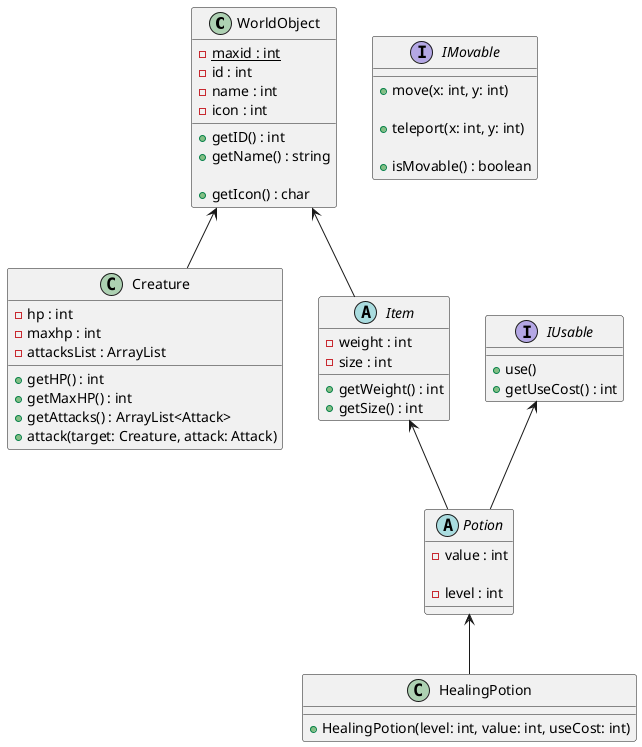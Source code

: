 @startuml

WorldObject <-- Creature
WorldObject <-- Item

Item <-- Potion
IUsable <-- Potion

Potion <-- HealingPotion

class WorldObject {
    - {static} maxid : int
    - id : int
    - name : int
    - icon : int

    + getID() : int
    + getName() : string

    'Отображаемая иконка объекта на карте'
    + getIcon() : char
}

class Creature {
    - hp : int
    - maxhp : int
    - attacksList : ArrayList

    + getHP() : int
    + getMaxHP() : int
    + getAttacks() : ArrayList<Attack>
    + attack(target: Creature, attack: Attack)
}

abstract class Item {
    - weight : int
    - size : int

    + getWeight() : int
    + getSize() : int
}

interface IUsable {
    + use()
    + getUseCost() : int
}

interface IMovable {
    'Переместить на определённое количество клеток по x и y'
    + move(x: int, y: int)

    'Переместить в определённую клетку'
    + teleport(x: int, y: int)

    'Может ли объект передвигаться в данный момент'
    + isMovable() : boolean
}

abstract class Potion {
    'Базовая сила действия зелья'
    - value : int

    'Уровень зелья'
    - level : int
}

class HealingPotion {
    + HealingPotion(level: int, value: int, useCost: int)
}

'Нужен ли отдельный интерфейс для поднимаемых объектов?'

@enduml